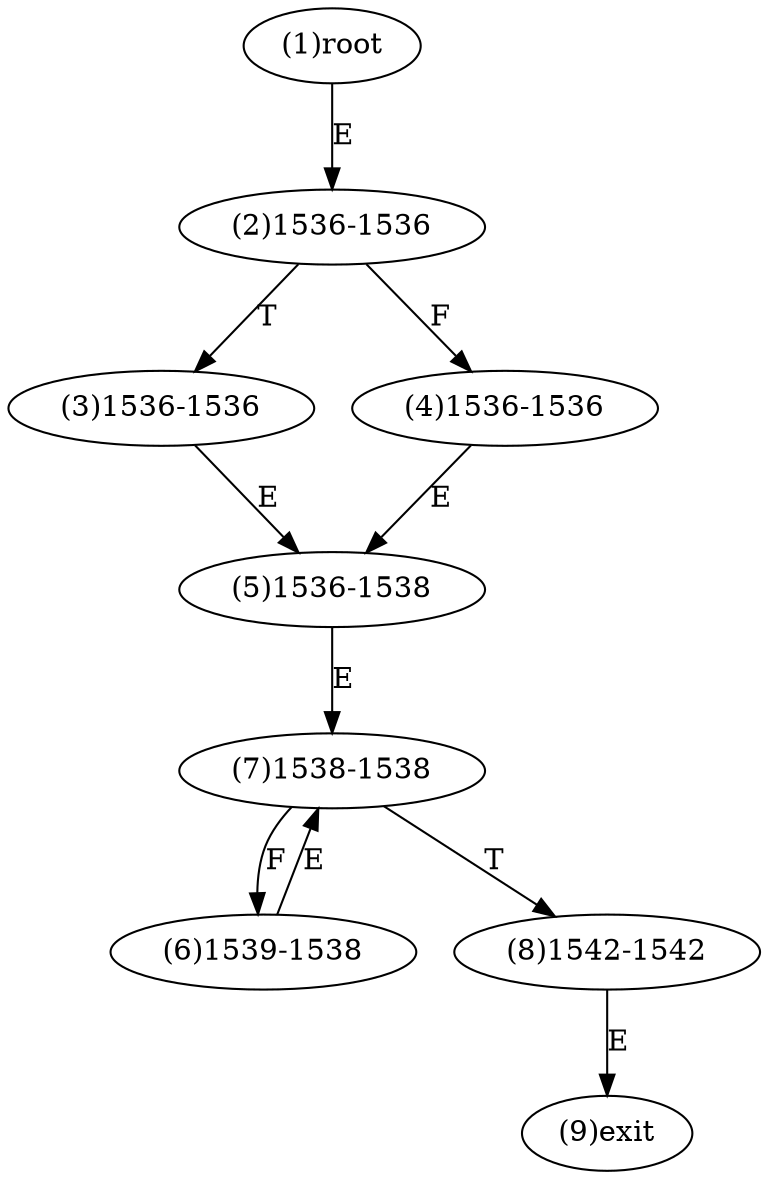 digraph "" { 
1[ label="(1)root"];
2[ label="(2)1536-1536"];
3[ label="(3)1536-1536"];
4[ label="(4)1536-1536"];
5[ label="(5)1536-1538"];
6[ label="(6)1539-1538"];
7[ label="(7)1538-1538"];
8[ label="(8)1542-1542"];
9[ label="(9)exit"];
1->2[ label="E"];
2->4[ label="F"];
2->3[ label="T"];
3->5[ label="E"];
4->5[ label="E"];
5->7[ label="E"];
6->7[ label="E"];
7->6[ label="F"];
7->8[ label="T"];
8->9[ label="E"];
}